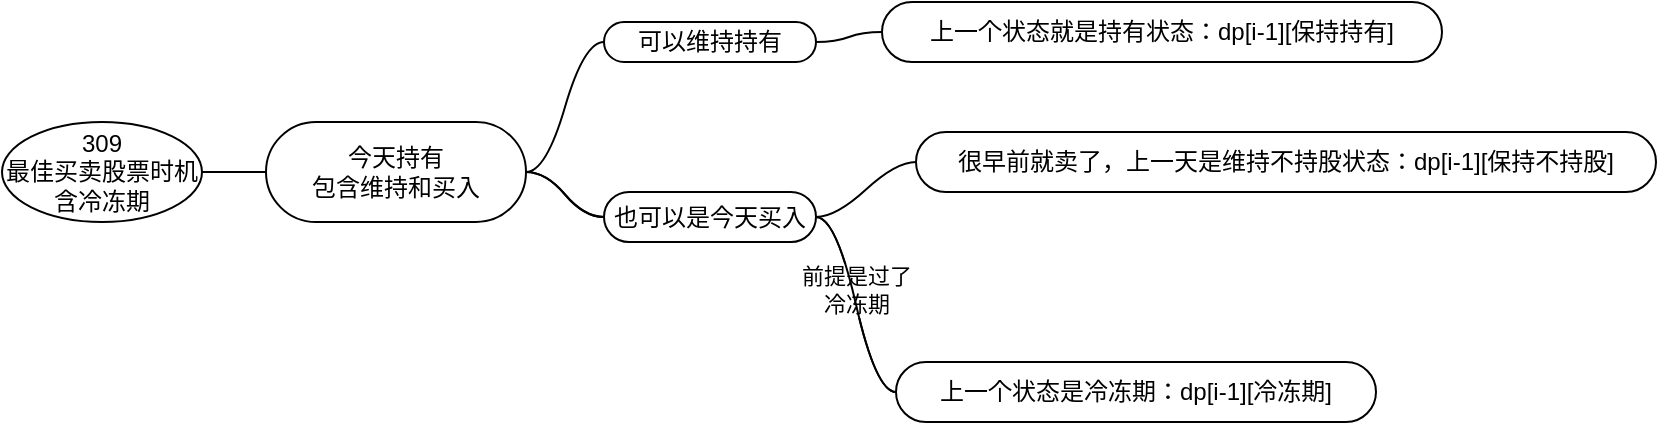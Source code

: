 <mxfile version="23.1.8" type="github">
  <diagram name="第 1 页" id="YhEYsEBqJvXXopttO03T">
    <mxGraphModel dx="1050" dy="565" grid="1" gridSize="10" guides="1" tooltips="1" connect="1" arrows="1" fold="1" page="1" pageScale="1" pageWidth="827" pageHeight="1169" math="0" shadow="0">
      <root>
        <mxCell id="0" />
        <mxCell id="1" parent="0" />
        <mxCell id="CQzjHBs2uaHPYQP8V7Ct-5" value="" style="edgeStyle=entityRelationEdgeStyle;rounded=0;orthogonalLoop=1;jettySize=auto;html=1;startArrow=none;endArrow=none;segment=10;curved=1;sourcePerimeterSpacing=0;targetPerimeterSpacing=0;exitX=1;exitY=0.5;exitDx=0;exitDy=0;" edge="1" parent="1" source="CQzjHBs2uaHPYQP8V7Ct-1" target="CQzjHBs2uaHPYQP8V7Ct-4">
          <mxGeometry relative="1" as="geometry">
            <mxPoint x="305" y="155" as="sourcePoint" />
          </mxGeometry>
        </mxCell>
        <mxCell id="CQzjHBs2uaHPYQP8V7Ct-15" value="" style="edgeStyle=entityRelationEdgeStyle;rounded=0;orthogonalLoop=1;jettySize=auto;html=1;startArrow=none;endArrow=none;segment=10;curved=1;sourcePerimeterSpacing=0;targetPerimeterSpacing=0;exitX=1;exitY=0.5;exitDx=0;exitDy=0;" edge="1" parent="1" source="CQzjHBs2uaHPYQP8V7Ct-1" target="CQzjHBs2uaHPYQP8V7Ct-6">
          <mxGeometry relative="1" as="geometry">
            <mxPoint x="305" y="155" as="sourcePoint" />
          </mxGeometry>
        </mxCell>
        <mxCell id="CQzjHBs2uaHPYQP8V7Ct-20" value="" style="edgeStyle=entityRelationEdgeStyle;rounded=0;orthogonalLoop=1;jettySize=auto;html=1;startArrow=none;endArrow=none;segment=10;curved=1;sourcePerimeterSpacing=0;targetPerimeterSpacing=0;" edge="1" parent="1" source="CQzjHBs2uaHPYQP8V7Ct-1" target="CQzjHBs2uaHPYQP8V7Ct-6">
          <mxGeometry relative="1" as="geometry" />
        </mxCell>
        <mxCell id="CQzjHBs2uaHPYQP8V7Ct-1" value="今天持有&lt;br&gt;包含维持和买入" style="whiteSpace=wrap;html=1;rounded=1;arcSize=50;align=center;verticalAlign=middle;strokeWidth=1;autosize=1;spacing=4;treeFolding=1;treeMoving=1;newEdgeStyle={&quot;edgeStyle&quot;:&quot;entityRelationEdgeStyle&quot;,&quot;startArrow&quot;:&quot;none&quot;,&quot;endArrow&quot;:&quot;none&quot;,&quot;segment&quot;:10,&quot;curved&quot;:1,&quot;sourcePerimeterSpacing&quot;:0,&quot;targetPerimeterSpacing&quot;:0};" vertex="1" parent="1">
          <mxGeometry x="142" y="115" width="130" height="50" as="geometry" />
        </mxCell>
        <mxCell id="CQzjHBs2uaHPYQP8V7Ct-2" value="" style="edgeStyle=entityRelationEdgeStyle;startArrow=none;endArrow=none;segment=10;curved=1;sourcePerimeterSpacing=0;targetPerimeterSpacing=0;rounded=0;exitX=1;exitY=0.5;exitDx=0;exitDy=0;" edge="1" target="CQzjHBs2uaHPYQP8V7Ct-1" parent="1" source="CQzjHBs2uaHPYQP8V7Ct-3">
          <mxGeometry relative="1" as="geometry">
            <mxPoint x="164" y="192" as="sourcePoint" />
          </mxGeometry>
        </mxCell>
        <mxCell id="CQzjHBs2uaHPYQP8V7Ct-3" value="309&lt;br&gt;最佳买卖股票时机&lt;br&gt;含冷冻期" style="ellipse;whiteSpace=wrap;html=1;align=center;newEdgeStyle={&quot;edgeStyle&quot;:&quot;entityRelationEdgeStyle&quot;,&quot;startArrow&quot;:&quot;none&quot;,&quot;endArrow&quot;:&quot;none&quot;,&quot;segment&quot;:10,&quot;curved&quot;:1,&quot;sourcePerimeterSpacing&quot;:0,&quot;targetPerimeterSpacing&quot;:0};treeFolding=1;treeMoving=1;" vertex="1" parent="1">
          <mxGeometry x="10" y="115" width="100" height="50" as="geometry" />
        </mxCell>
        <mxCell id="CQzjHBs2uaHPYQP8V7Ct-19" value="" style="edgeStyle=entityRelationEdgeStyle;rounded=0;orthogonalLoop=1;jettySize=auto;html=1;startArrow=none;endArrow=none;segment=10;curved=1;sourcePerimeterSpacing=0;targetPerimeterSpacing=0;" edge="1" parent="1" source="CQzjHBs2uaHPYQP8V7Ct-4" target="CQzjHBs2uaHPYQP8V7Ct-18">
          <mxGeometry relative="1" as="geometry" />
        </mxCell>
        <mxCell id="CQzjHBs2uaHPYQP8V7Ct-4" value="可以维持持有" style="whiteSpace=wrap;html=1;rounded=1;arcSize=50;align=center;verticalAlign=middle;strokeWidth=1;autosize=1;spacing=4;treeFolding=1;treeMoving=1;newEdgeStyle={&quot;edgeStyle&quot;:&quot;entityRelationEdgeStyle&quot;,&quot;startArrow&quot;:&quot;none&quot;,&quot;endArrow&quot;:&quot;none&quot;,&quot;segment&quot;:10,&quot;curved&quot;:1,&quot;sourcePerimeterSpacing&quot;:0,&quot;targetPerimeterSpacing&quot;:0};" vertex="1" parent="1">
          <mxGeometry x="311" y="65" width="106" height="20" as="geometry" />
        </mxCell>
        <mxCell id="CQzjHBs2uaHPYQP8V7Ct-9" value="" style="edgeStyle=entityRelationEdgeStyle;rounded=0;orthogonalLoop=1;jettySize=auto;html=1;startArrow=none;endArrow=none;segment=10;curved=1;sourcePerimeterSpacing=0;targetPerimeterSpacing=0;" edge="1" parent="1" source="CQzjHBs2uaHPYQP8V7Ct-6" target="CQzjHBs2uaHPYQP8V7Ct-8">
          <mxGeometry relative="1" as="geometry" />
        </mxCell>
        <mxCell id="CQzjHBs2uaHPYQP8V7Ct-10" value="前提是过了&lt;br&gt;冷冻期" style="edgeLabel;html=1;align=center;verticalAlign=middle;resizable=0;points=[];" vertex="1" connectable="0" parent="CQzjHBs2uaHPYQP8V7Ct-9">
          <mxGeometry x="-0.149" y="2" relative="1" as="geometry">
            <mxPoint y="1" as="offset" />
          </mxGeometry>
        </mxCell>
        <mxCell id="CQzjHBs2uaHPYQP8V7Ct-11" value="" style="edgeStyle=entityRelationEdgeStyle;rounded=0;orthogonalLoop=1;jettySize=auto;html=1;startArrow=none;endArrow=none;segment=10;curved=1;sourcePerimeterSpacing=0;targetPerimeterSpacing=0;" edge="1" parent="1" source="CQzjHBs2uaHPYQP8V7Ct-6" target="CQzjHBs2uaHPYQP8V7Ct-8">
          <mxGeometry relative="1" as="geometry" />
        </mxCell>
        <mxCell id="CQzjHBs2uaHPYQP8V7Ct-13" value="" style="edgeStyle=entityRelationEdgeStyle;rounded=0;orthogonalLoop=1;jettySize=auto;html=1;startArrow=none;endArrow=none;segment=10;curved=1;sourcePerimeterSpacing=0;targetPerimeterSpacing=0;" edge="1" parent="1" source="CQzjHBs2uaHPYQP8V7Ct-6" target="CQzjHBs2uaHPYQP8V7Ct-12">
          <mxGeometry relative="1" as="geometry" />
        </mxCell>
        <mxCell id="CQzjHBs2uaHPYQP8V7Ct-6" value="也可以是今天买入" style="whiteSpace=wrap;html=1;rounded=1;arcSize=50;align=center;verticalAlign=middle;strokeWidth=1;autosize=1;spacing=4;treeFolding=1;treeMoving=1;newEdgeStyle={&quot;edgeStyle&quot;:&quot;entityRelationEdgeStyle&quot;,&quot;startArrow&quot;:&quot;none&quot;,&quot;endArrow&quot;:&quot;none&quot;,&quot;segment&quot;:10,&quot;curved&quot;:1,&quot;sourcePerimeterSpacing&quot;:0,&quot;targetPerimeterSpacing&quot;:0};" vertex="1" parent="1">
          <mxGeometry x="311" y="150" width="106" height="25" as="geometry" />
        </mxCell>
        <mxCell id="CQzjHBs2uaHPYQP8V7Ct-8" value="上一个状态是冷冻期：dp[i-1][冷冻期]" style="whiteSpace=wrap;html=1;rounded=1;arcSize=50;align=center;verticalAlign=middle;strokeWidth=1;autosize=1;spacing=4;treeFolding=1;treeMoving=1;newEdgeStyle={&quot;edgeStyle&quot;:&quot;entityRelationEdgeStyle&quot;,&quot;startArrow&quot;:&quot;none&quot;,&quot;endArrow&quot;:&quot;none&quot;,&quot;segment&quot;:10,&quot;curved&quot;:1,&quot;sourcePerimeterSpacing&quot;:0,&quot;targetPerimeterSpacing&quot;:0};" vertex="1" parent="1">
          <mxGeometry x="457" y="235" width="240" height="30" as="geometry" />
        </mxCell>
        <mxCell id="CQzjHBs2uaHPYQP8V7Ct-12" value="很早前就卖了，上一天是维持不持股状态：dp[i-1][保持不持股]" style="whiteSpace=wrap;html=1;rounded=1;arcSize=50;align=center;verticalAlign=middle;strokeWidth=1;autosize=1;spacing=4;treeFolding=1;treeMoving=1;newEdgeStyle={&quot;edgeStyle&quot;:&quot;entityRelationEdgeStyle&quot;,&quot;startArrow&quot;:&quot;none&quot;,&quot;endArrow&quot;:&quot;none&quot;,&quot;segment&quot;:10,&quot;curved&quot;:1,&quot;sourcePerimeterSpacing&quot;:0,&quot;targetPerimeterSpacing&quot;:0};" vertex="1" parent="1">
          <mxGeometry x="467" y="120" width="370" height="30" as="geometry" />
        </mxCell>
        <mxCell id="CQzjHBs2uaHPYQP8V7Ct-18" value="上一个状态就是持有状态：dp[i-1][保持持有]" style="whiteSpace=wrap;html=1;rounded=1;arcSize=50;align=center;verticalAlign=middle;strokeWidth=1;autosize=1;spacing=4;treeFolding=1;treeMoving=1;newEdgeStyle={&quot;edgeStyle&quot;:&quot;entityRelationEdgeStyle&quot;,&quot;startArrow&quot;:&quot;none&quot;,&quot;endArrow&quot;:&quot;none&quot;,&quot;segment&quot;:10,&quot;curved&quot;:1,&quot;sourcePerimeterSpacing&quot;:0,&quot;targetPerimeterSpacing&quot;:0};" vertex="1" parent="1">
          <mxGeometry x="450" y="55" width="280" height="30" as="geometry" />
        </mxCell>
      </root>
    </mxGraphModel>
  </diagram>
</mxfile>
